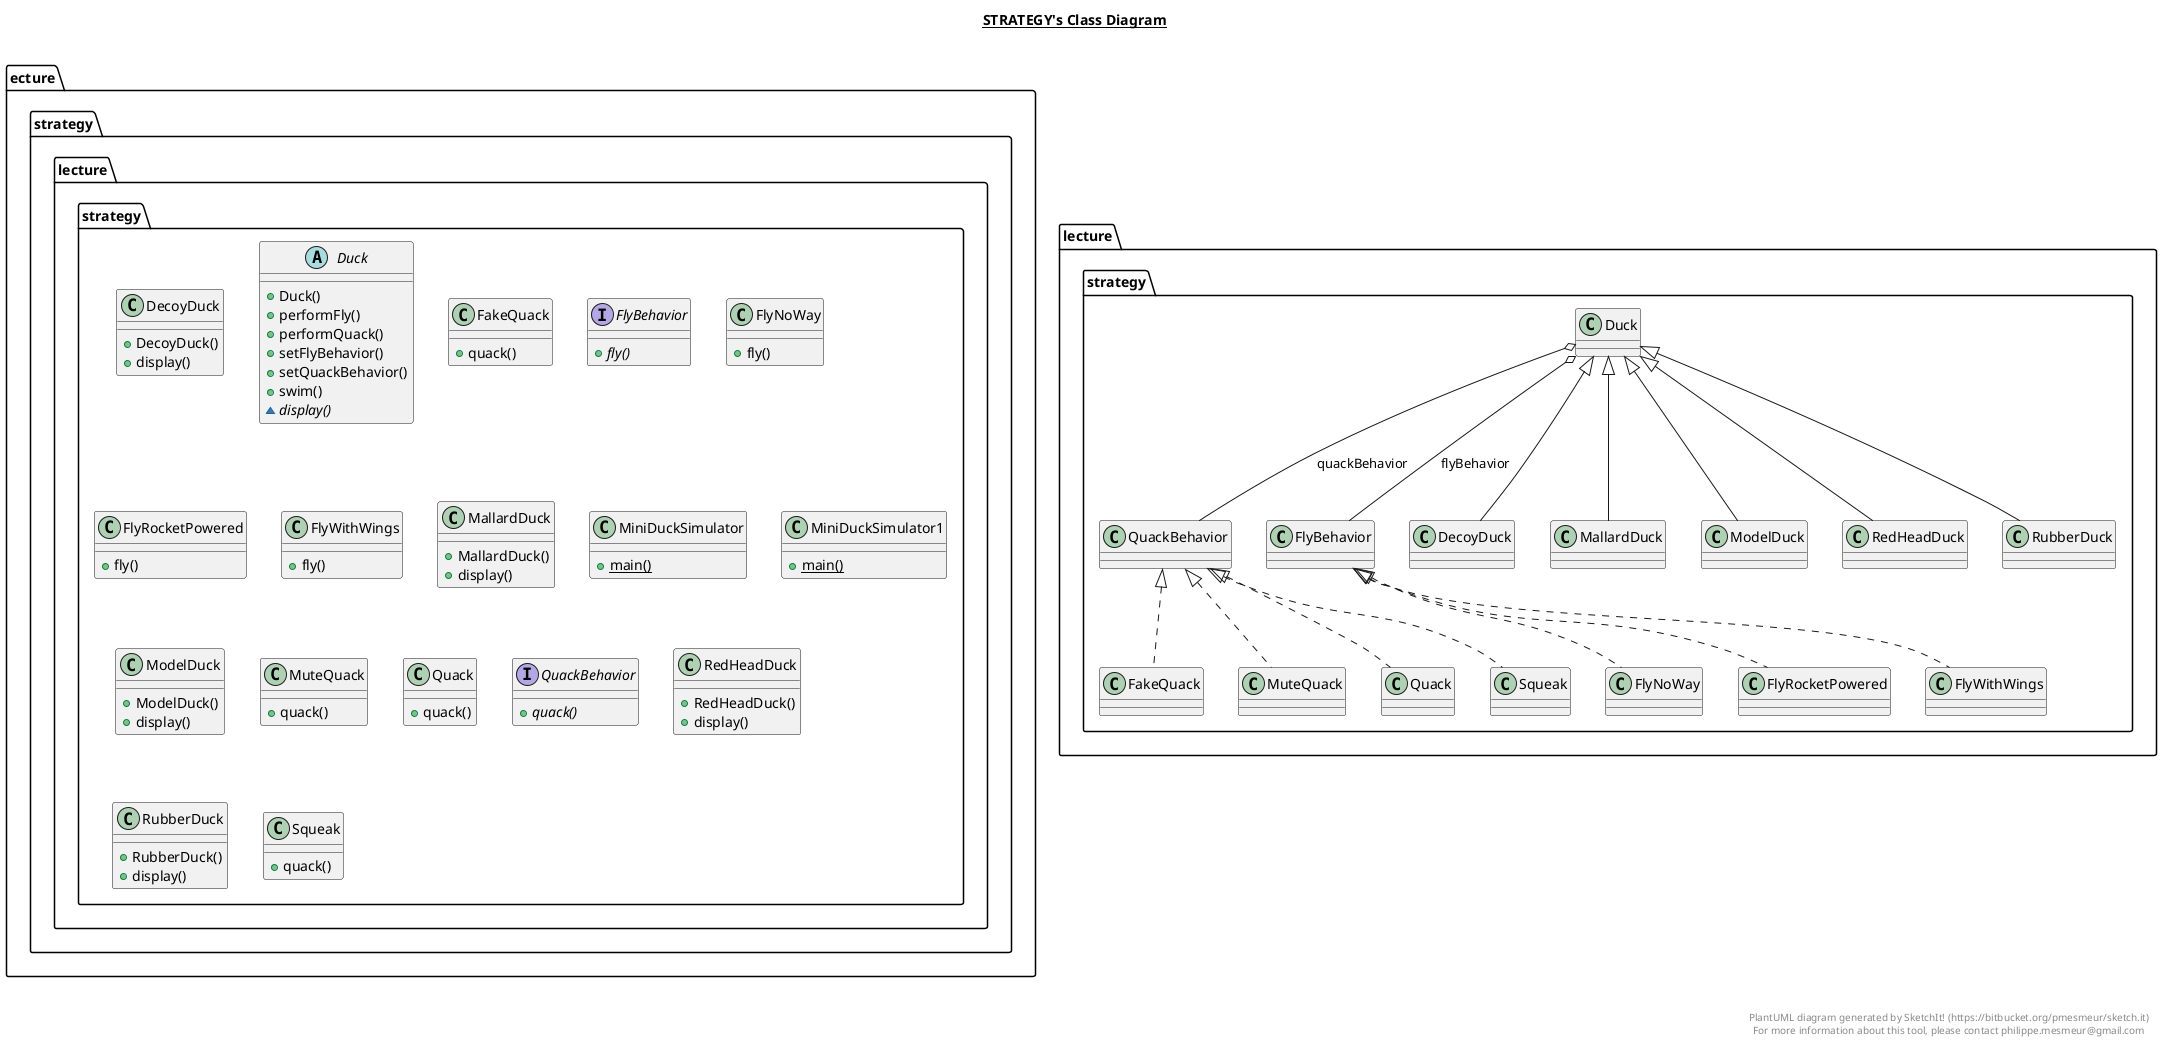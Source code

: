 @startuml

title __STRATEGY's Class Diagram__\n


    namespace ecture.strategy {
      class lecture.strategy.DecoyDuck {
          + DecoyDuck()
          + display()
      }
    }

  

    namespace ecture.strategy {
      abstract class lecture.strategy.Duck {
          + Duck()
          + performFly()
          + performQuack()
          + setFlyBehavior()
          + setQuackBehavior()
          + swim()
          {abstract} ~ display()
      }
    }
  

    namespace ecture.strategy {
      class lecture.strategy.FakeQuack {
          + quack()
      }
    }
  

    namespace ecture.strategy {
      interface lecture.strategy.FlyBehavior {
          {abstract} + fly()
      }
    }

  


    namespace ecture.strategy {
      class lecture.strategy.FlyNoWay {
          + fly()
      }
    }

  


    namespace ecture.strategy {
      class lecture.strategy.FlyRocketPowered {
          + fly()
      }
    }

  

    namespace ecture.strategy {
      class lecture.strategy.FlyWithWings {
          + fly()
      }
    }

    namespace ecture.strategy {
      class lecture.strategy.MallardDuck {
          + MallardDuck()
          + display()
      }
    }
  

    namespace ecture.strategy {
      class lecture.strategy.MiniDuckSimulator {
          {static} + main()
      }
    }
  

    namespace ecture.strategy {
      class lecture.strategy.MiniDuckSimulator1 {
          {static} + main()
      }
    }
  


    namespace ecture.strategy {
      class lecture.strategy.ModelDuck {
          + ModelDuck()
          + display()
      }
    }

  

    namespace ecture.strategy {
      class lecture.strategy.MuteQuack {
          + quack()
      }
    }
  

    namespace ecture.strategy {
      class lecture.strategy.Quack {
          + quack()
      }
    }
  


    namespace ecture.strategy {
      interface lecture.strategy.QuackBehavior {
          {abstract} + quack()
      }
    }

    namespace ecture.strategy {
      class lecture.strategy.RedHeadDuck {
          + RedHeadDuck()
          + display()
      }
    }
  

    namespace ecture.strategy {
      class lecture.strategy.RubberDuck {
          + RubberDuck()
          + display()
      }
    }


    namespace ecture.strategy {
      class lecture.strategy.Squeak {
          + quack()
      }
    }

  

  lecture.strategy.DecoyDuck -up-|> lecture.strategy.Duck
  lecture.strategy.Duck o-- lecture.strategy.FlyBehavior : flyBehavior
  lecture.strategy.Duck o-- lecture.strategy.QuackBehavior : quackBehavior
  lecture.strategy.FakeQuack .up.|> lecture.strategy.QuackBehavior
  lecture.strategy.FlyNoWay .up.|> lecture.strategy.FlyBehavior
  lecture.strategy.FlyRocketPowered .up.|> lecture.strategy.FlyBehavior
  lecture.strategy.FlyWithWings .up.|> lecture.strategy.FlyBehavior
  lecture.strategy.MallardDuck -up-|> lecture.strategy.Duck
  lecture.strategy.ModelDuck -up-|> lecture.strategy.Duck
  lecture.strategy.MuteQuack .up.|> lecture.strategy.QuackBehavior
  lecture.strategy.Quack .up.|> lecture.strategy.QuackBehavior
  lecture.strategy.RedHeadDuck -up-|> lecture.strategy.Duck
  lecture.strategy.RubberDuck -up-|> lecture.strategy.Duck
  lecture.strategy.Squeak .up.|> lecture.strategy.QuackBehavior


right footer


PlantUML diagram generated by SketchIt! (https://bitbucket.org/pmesmeur/sketch.it)
For more information about this tool, please contact philippe.mesmeur@gmail.com
endfooter

@enduml

